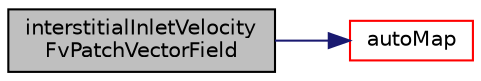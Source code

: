 digraph "interstitialInletVelocityFvPatchVectorField"
{
  bgcolor="transparent";
  edge [fontname="Helvetica",fontsize="10",labelfontname="Helvetica",labelfontsize="10"];
  node [fontname="Helvetica",fontsize="10",shape=record];
  rankdir="LR";
  Node13 [label="interstitialInletVelocity\lFvPatchVectorField",height=0.2,width=0.4,color="black", fillcolor="grey75", style="filled", fontcolor="black"];
  Node13 -> Node14 [color="midnightblue",fontsize="10",style="solid",fontname="Helvetica"];
  Node14 [label="autoMap",height=0.2,width=0.4,color="red",URL="$a22953.html#a0ab0c43ce90d756c88dd81e3d0a9eef5",tooltip="Map (and resize as needed) from self given a mapping object. "];
}
